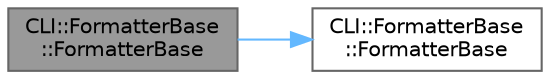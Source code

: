 digraph "CLI::FormatterBase::FormatterBase"
{
 // LATEX_PDF_SIZE
  bgcolor="transparent";
  edge [fontname=Helvetica,fontsize=10,labelfontname=Helvetica,labelfontsize=10];
  node [fontname=Helvetica,fontsize=10,shape=box,height=0.2,width=0.4];
  rankdir="LR";
  Node1 [id="Node000001",label="CLI::FormatterBase\l::FormatterBase",height=0.2,width=0.4,color="gray40", fillcolor="grey60", style="filled", fontcolor="black",tooltip=" "];
  Node1 -> Node2 [id="edge1_Node000001_Node000002",color="steelblue1",style="solid",tooltip=" "];
  Node2 [id="Node000002",label="CLI::FormatterBase\l::FormatterBase",height=0.2,width=0.4,color="grey40", fillcolor="white", style="filled",URL="$class_c_l_i_1_1_formatter_base.html#a85811a9afbc33d19fb1d8d1a0553f2b1",tooltip=" "];
}
